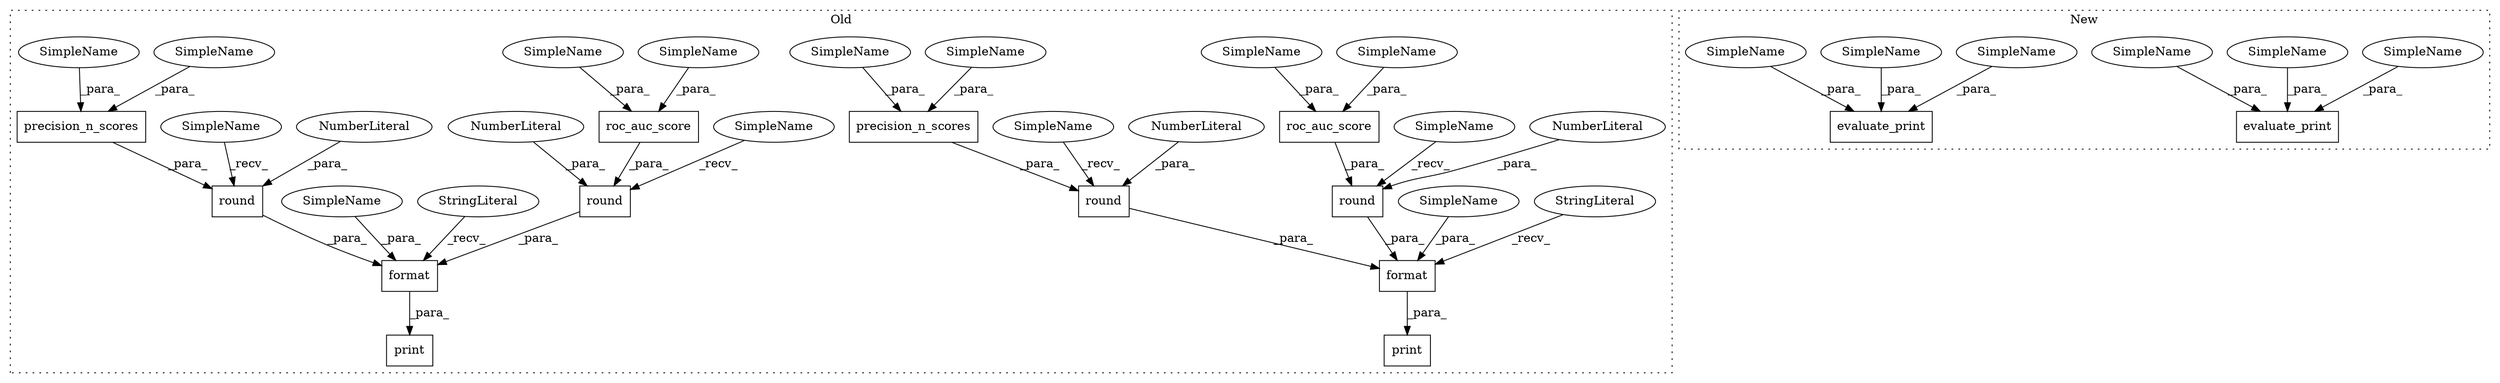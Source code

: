 digraph G {
subgraph cluster0 {
1 [label="roc_auc_score" a="32" s="1292,1328" l="14,1" shape="box"];
3 [label="print" a="32" s="1203,1391" l="6,1" shape="box"];
4 [label="precision_n_scores" a="32" s="1345,1386" l="19,1" shape="box"];
5 [label="round" a="32" s="1339,1389" l="6,1" shape="box"];
6 [label="round" a="32" s="1533,1581" l="6,1" shape="box"];
7 [label="precision_n_scores" a="32" s="1539,1578" l="19,1" shape="box"];
8 [label="NumberLiteral" a="34" s="1580" l="1" shape="ellipse"];
9 [label="NumberLiteral" a="34" s="1388" l="1" shape="ellipse"];
10 [label="print" a="32" s="1400,1583" l="6,1" shape="box"];
11 [label="roc_auc_score" a="32" s="1488,1522" l="14,1" shape="box"];
12 [label="round" a="32" s="1286,1331" l="6,1" shape="box"];
13 [label="NumberLiteral" a="34" s="1330" l="1" shape="ellipse"];
14 [label="round" a="32" s="1482,1525" l="6,1" shape="box"];
15 [label="NumberLiteral" a="34" s="1524" l="1" shape="ellipse"];
16 [label="format" a="32" s="1460,1582" l="7,1" shape="box"];
17 [label="format" a="32" s="1264,1390" l="7,1" shape="box"];
18 [label="StringLiteral" a="45" s="1209" l="54" shape="ellipse"];
19 [label="StringLiteral" a="45" s="1406" l="53" shape="ellipse"];
21 [label="SimpleName" a="42" s="1372" l="14" shape="ellipse"];
22 [label="SimpleName" a="42" s="1314" l="14" shape="ellipse"];
23 [label="SimpleName" a="42" s="1565" l="13" shape="ellipse"];
24 [label="SimpleName" a="42" s="1509" l="13" shape="ellipse"];
26 [label="SimpleName" a="42" s="1467" l="8" shape="ellipse"];
27 [label="SimpleName" a="42" s="1271" l="8" shape="ellipse"];
29 [label="SimpleName" a="42" s="1280" l="5" shape="ellipse"];
30 [label="SimpleName" a="42" s="1333" l="5" shape="ellipse"];
31 [label="SimpleName" a="42" s="1476" l="5" shape="ellipse"];
32 [label="SimpleName" a="42" s="1527" l="5" shape="ellipse"];
33 [label="SimpleName" a="42" s="1306" l="7" shape="ellipse"];
34 [label="SimpleName" a="42" s="1364" l="7" shape="ellipse"];
35 [label="SimpleName" a="42" s="1558" l="6" shape="ellipse"];
36 [label="SimpleName" a="42" s="1502" l="6" shape="ellipse"];
label = "Old";
style="dotted";
}
subgraph cluster1 {
2 [label="evaluate_print" a="32" s="1267,1311" l="15,1" shape="box"];
20 [label="evaluate_print" a="32" s="1180,1226" l="15,1" shape="box"];
25 [label="SimpleName" a="42" s="1212" l="14" shape="ellipse"];
28 [label="SimpleName" a="42" s="1298" l="13" shape="ellipse"];
37 [label="SimpleName" a="42" s="1291" l="6" shape="ellipse"];
38 [label="SimpleName" a="42" s="1195" l="8" shape="ellipse"];
39 [label="SimpleName" a="42" s="1282" l="8" shape="ellipse"];
40 [label="SimpleName" a="42" s="1204" l="7" shape="ellipse"];
label = "New";
style="dotted";
}
1 -> 12 [label="_para_"];
4 -> 5 [label="_para_"];
5 -> 17 [label="_para_"];
6 -> 16 [label="_para_"];
7 -> 6 [label="_para_"];
8 -> 6 [label="_para_"];
9 -> 5 [label="_para_"];
11 -> 14 [label="_para_"];
12 -> 17 [label="_para_"];
13 -> 12 [label="_para_"];
14 -> 16 [label="_para_"];
15 -> 14 [label="_para_"];
16 -> 10 [label="_para_"];
17 -> 3 [label="_para_"];
18 -> 17 [label="_recv_"];
19 -> 16 [label="_recv_"];
21 -> 4 [label="_para_"];
22 -> 1 [label="_para_"];
23 -> 7 [label="_para_"];
24 -> 11 [label="_para_"];
25 -> 20 [label="_para_"];
26 -> 16 [label="_para_"];
27 -> 17 [label="_para_"];
28 -> 2 [label="_para_"];
29 -> 12 [label="_recv_"];
30 -> 5 [label="_recv_"];
31 -> 14 [label="_recv_"];
32 -> 6 [label="_recv_"];
33 -> 1 [label="_para_"];
34 -> 4 [label="_para_"];
35 -> 7 [label="_para_"];
36 -> 11 [label="_para_"];
37 -> 2 [label="_para_"];
38 -> 20 [label="_para_"];
39 -> 2 [label="_para_"];
40 -> 20 [label="_para_"];
}